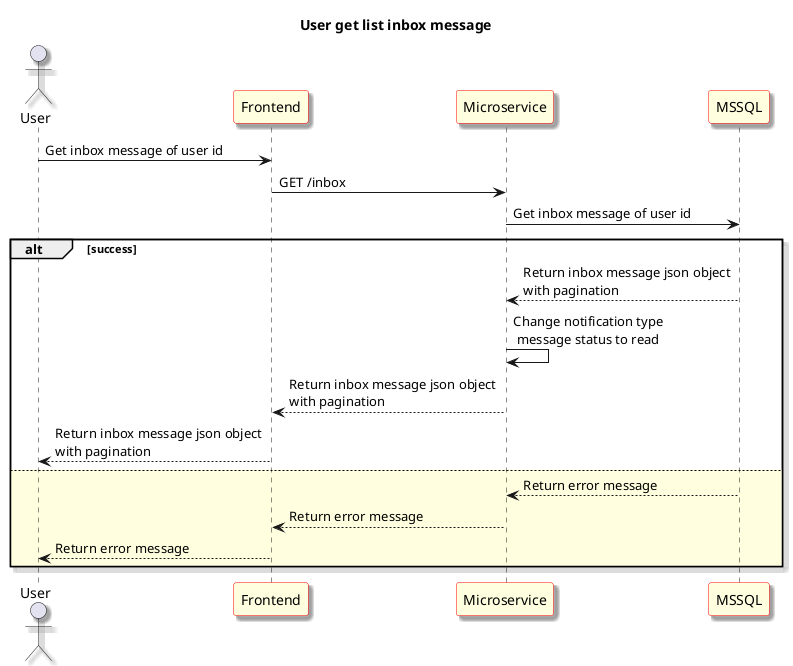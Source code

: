 @startuml User get list inbox message
skinparam shadowing true
skinparam sequence {
	ParticipantBackgroundColor LightYellow
	ParticipantBorderColor red
}
Title: User get list inbox message
actor "User" as User1
participant "Frontend" as Frontend
participant "Microservice" as Microservice
participant "MSSQL" as Database

User1 -> Frontend: Get inbox message of user id

Frontend -> Microservice: GET /inbox

Microservice -> Database: Get inbox message of user id

alt success

Microservice <-- Database: Return inbox message json object \nwith pagination

Microservice -> Microservice: Change notification type\n message status to read

Frontend <-- Microservice: Return inbox message json object \nwith pagination

User1 <-- Frontend: Return inbox message json object \nwith pagination

else #LightYellow

Microservice <-- Database: Return error message

Frontend <-- Microservice: Return error message

User1 <-- Frontend: Return error message

end

@enduml